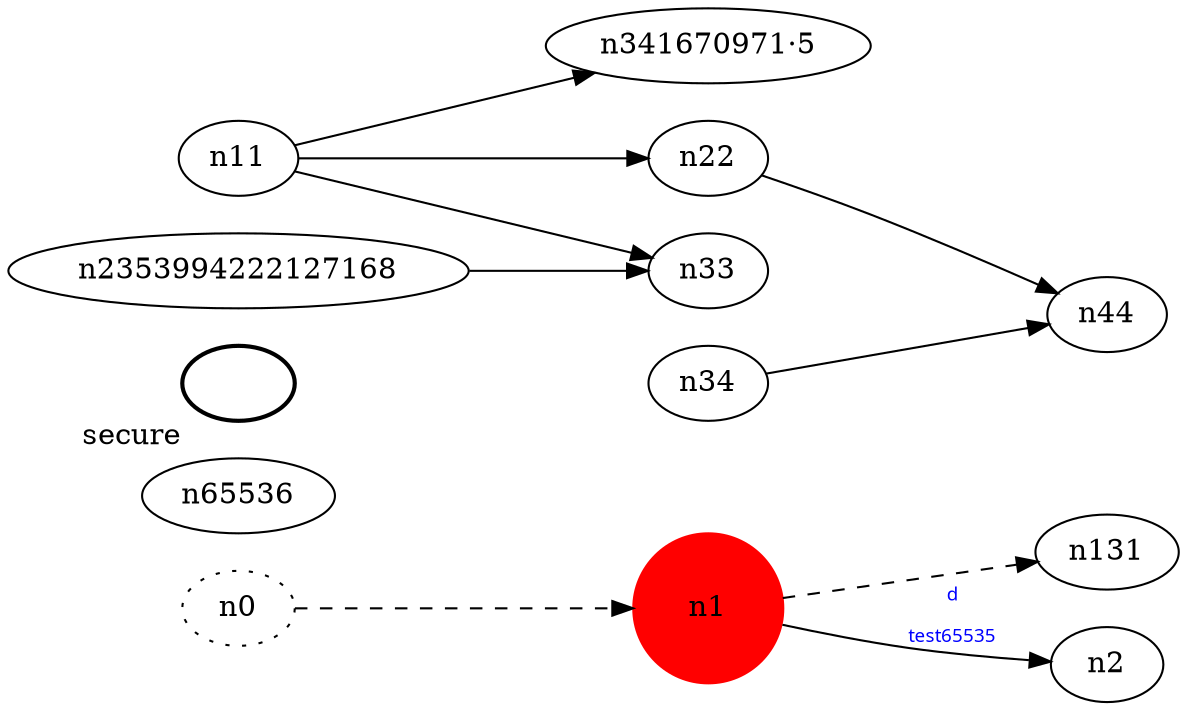 digraph test65535 {
	rankdir=LR;
	fontcolor=blue; /* c0; c1; c0 -- c1 */
	n0 [style=dotted, fillcolor="#123456"]; // c7191551759233882224036178236; c1; c2 -- c3
	n1 [height=1, width=1, color=red, style=filled];
	n65536 󠁅[style=bold, xlabel="secure"];
	n0 -> n1 -> n13󠀹1[style=dashed];
	n1 -> n2 [fontname="comic sans", label="d\n\l\G", fontcolor=blue, fontsize=9];
	n11 -> n22;
	n11 -> n33;
	n11 -> n341670971·5;
	n2353994222127168 -> n33;
	n22 -> n44;
	n34 -> n44;
}
